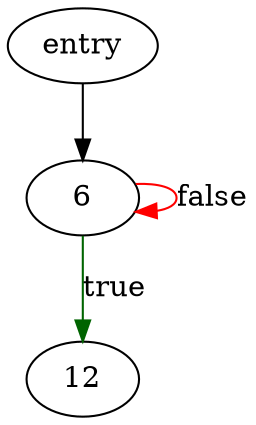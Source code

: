 digraph "version_etc_ar" {
	// Node definitions.
	5 [label=entry];
	6;
	12;

	// Edge definitions.
	5 -> 6;
	6 -> 6 [
		color=red
		label=false
	];
	6 -> 12 [
		color=darkgreen
		label=true
	];
}
